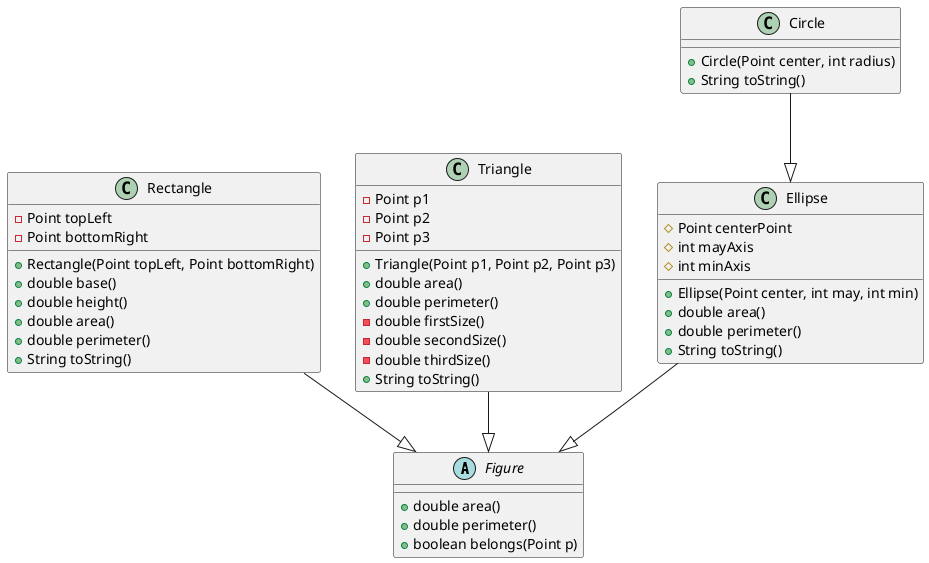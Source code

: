 @startuml
Abstract Figure{
+ double area()
+ double perimeter()
+ boolean belongs(Point p)
}

Class Rectangle{
- Point topLeft
- Point bottomRight
+ Rectangle(Point topLeft, Point bottomRight)
+ double base()
+ double height()
+ double area()
+ double perimeter()
+ String toString()
}

Class Triangle{
- Point p1
- Point p2
- Point p3
+ Triangle(Point p1, Point p2, Point p3)
+ double area()
+ double perimeter()
- double firstSize()
- double secondSize()
- double thirdSize()
+ String toString()
}

Rectangle --|> Figure
Triangle --|> Figure

Class Ellipse{
# Point centerPoint
# int mayAxis
# int minAxis
+ Ellipse(Point center, int may, int min)
+ double area()
+ double perimeter()
+ String toString()
}

Class Circle{
+ Circle(Point center, int radius)
+ String toString()
}

Ellipse--|>Figure
Circle--|>Ellipse

@enduml